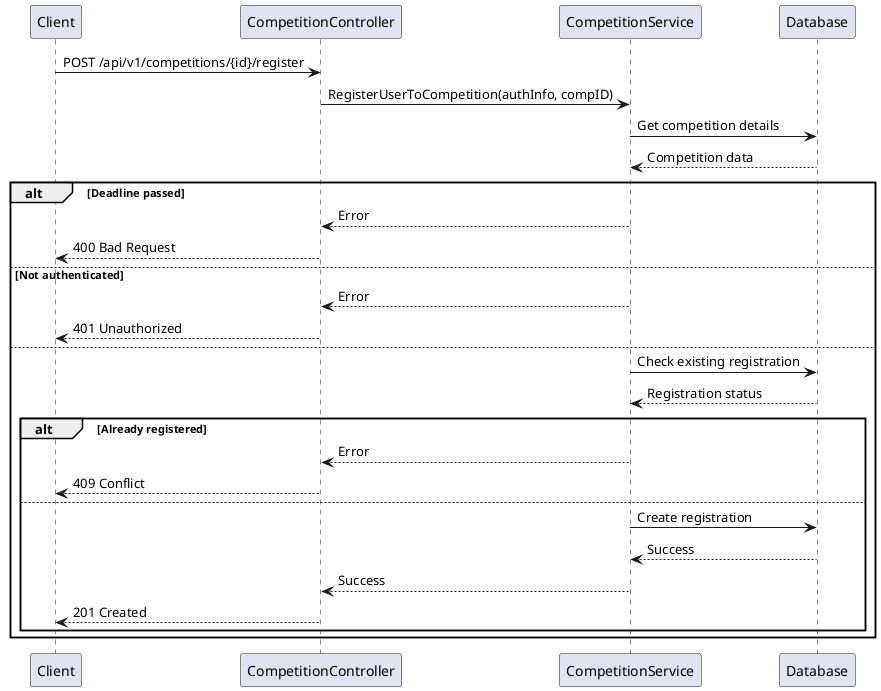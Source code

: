 @startuml
participant Client
participant CompetitionController
participant CompetitionService
participant Database

Client -> CompetitionController: POST /api/v1/competitions/{id}/register
CompetitionController -> CompetitionService: RegisterUserToCompetition(authInfo, compID)
CompetitionService -> Database: Get competition details
Database --> CompetitionService: Competition data

alt Deadline passed
  CompetitionService --> CompetitionController: Error
  CompetitionController --> Client: 400 Bad Request
else Not authenticated
  CompetitionService --> CompetitionController: Error
  CompetitionController --> Client: 401 Unauthorized
else
  CompetitionService -> Database: Check existing registration
  Database --> CompetitionService: Registration status
  alt Already registered
    CompetitionService --> CompetitionController: Error
    CompetitionController --> Client: 409 Conflict
  else
    CompetitionService -> Database: Create registration
    Database --> CompetitionService: Success
    CompetitionService --> CompetitionController: Success
    CompetitionController --> Client: 201 Created
  end
end
@enduml
